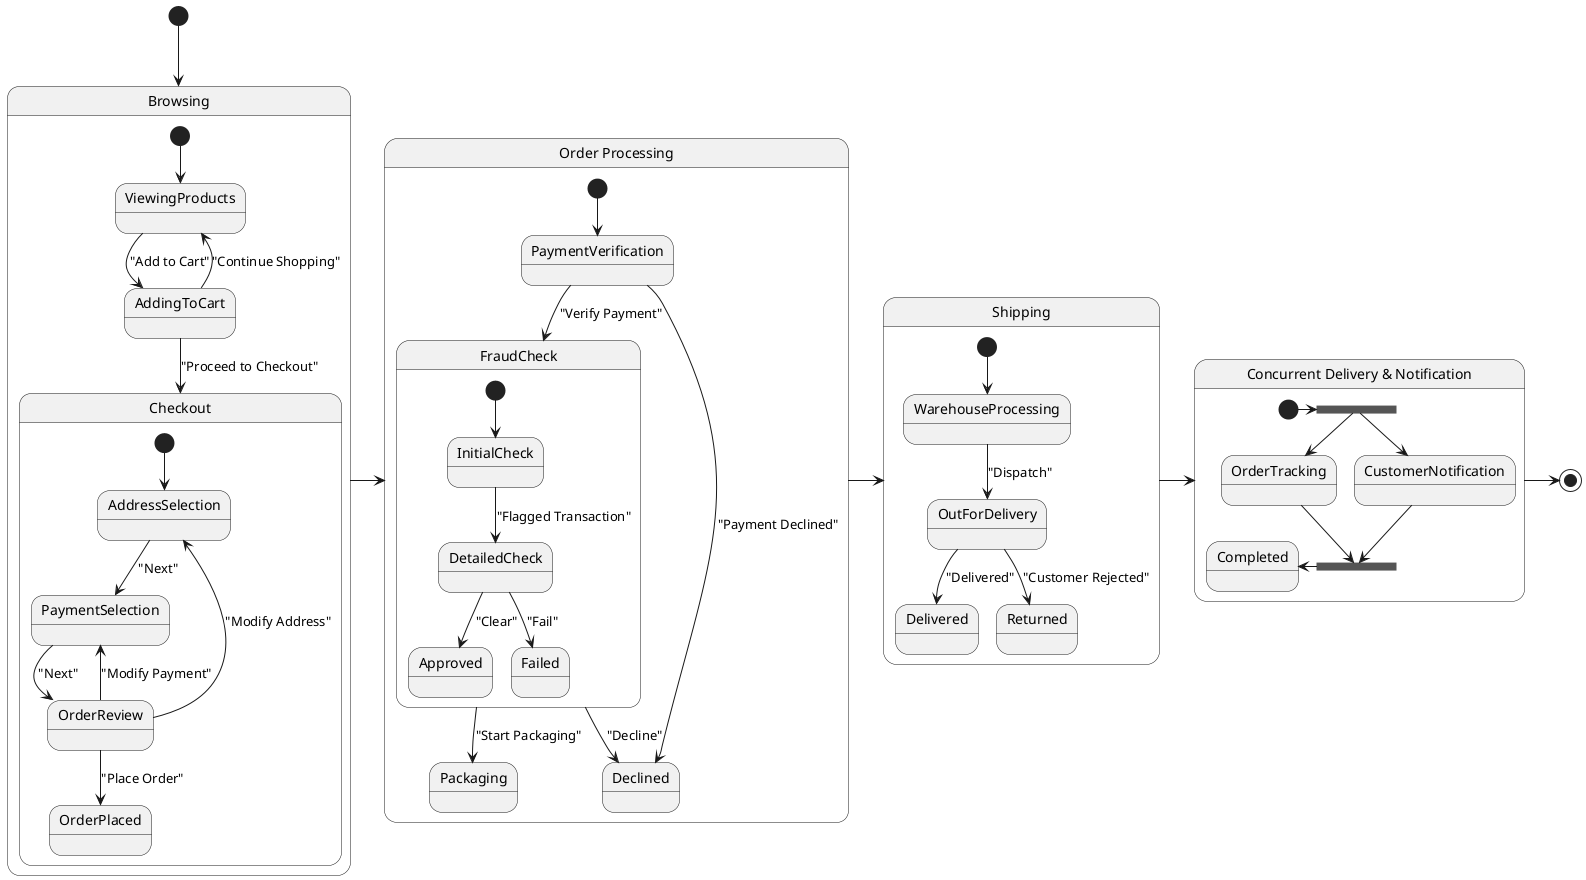 @startuml
 
[*] --> Browsing

state Browsing {
  [*] --> ViewingProducts
  ViewingProducts --> AddingToCart : "Add to Cart"
  AddingToCart --> ViewingProducts : "Continue Shopping"
  AddingToCart --> Checkout : "Proceed to Checkout"
}

state Checkout {
  [*] --> AddressSelection
  AddressSelection --> PaymentSelection : "Next"
  PaymentSelection --> OrderReview : "Next"
  OrderReview --> OrderPlaced : "Place Order"
  OrderReview --> AddressSelection : "Modify Address"
  OrderReview --> PaymentSelection : "Modify Payment"
}

Browsing -r-> OrderProcessing

state "Order Processing" as OrderProcessing {
  [*] --> PaymentVerification
  PaymentVerification --> FraudCheck : "Verify Payment"
  PaymentVerification --> Declined : "Payment Declined"

  state FraudCheck {
    [*] --> InitialCheck
    InitialCheck --> DetailedCheck : "Flagged Transaction"
    DetailedCheck --> Approved : "Clear"
    DetailedCheck --> Failed : "Fail"
  }

  FraudCheck --> Declined: "Decline"
  FraudCheck --> Packaging : "Start Packaging"
}

OrderProcessing -r-> Shipping

state "Shipping" as Shipping {
  [*] --> WarehouseProcessing
  WarehouseProcessing --> OutForDelivery : "Dispatch"
  OutForDelivery --> Delivered : "Delivered"
  OutForDelivery --> Returned : "Customer Rejected"
}

Shipping -r-> DeliveryProcess

state "Concurrent Delivery & Notification" as DeliveryProcess {
  
  state fork_state <<fork>>
  [*] -r-> fork_state 
  fork_state --> OrderTracking
  fork_state --> CustomerNotification

  state join_state <<join>>
  OrderTracking --> join_state
  CustomerNotification --> join_state
  Completed <-- join_state

}

DeliveryProcess -r-> [*]

@enduml
